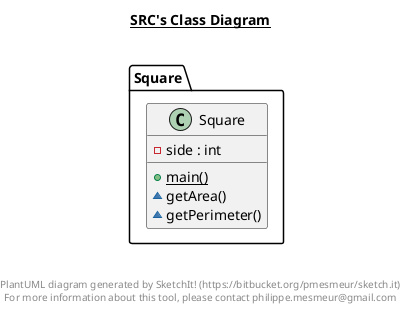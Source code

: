@startuml

title __SRC's Class Diagram__\n

  namespace Square  {
    class Square {
        - side : int
        {static} + main()
        ~ getArea()
        ~ getPerimeter()
    }
  }
  



right footer


PlantUML diagram generated by SketchIt! (https://bitbucket.org/pmesmeur/sketch.it)
For more information about this tool, please contact philippe.mesmeur@gmail.com
endfooter

@enduml
